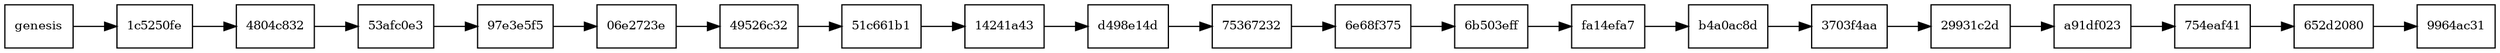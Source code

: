 digraph weave { rankdir=LR; node [shape=box,fontsize=10];
  "genesis" -> "1c5250fe";
  "1c5250fe" -> "4804c832";
  "4804c832" -> "53afc0e3";
  "53afc0e3" -> "97e3e5f5";
  "97e3e5f5" -> "06e2723e";
  "06e2723e" -> "49526c32";
  "49526c32" -> "51c661b1";
  "51c661b1" -> "14241a43";
  "14241a43" -> "d498e14d";
  "d498e14d" -> "75367232";
  "75367232" -> "6e68f375";
  "6e68f375" -> "6b503eff";
  "6b503eff" -> "fa14efa7";
  "fa14efa7" -> "b4a0ac8d";
  "b4a0ac8d" -> "3703f4aa";
  "3703f4aa" -> "29931c2d";
  "29931c2d" -> "a91df023";
  "a91df023" -> "754eaf41";
  "754eaf41" -> "652d2080";
  "652d2080" -> "9964ac31";
}